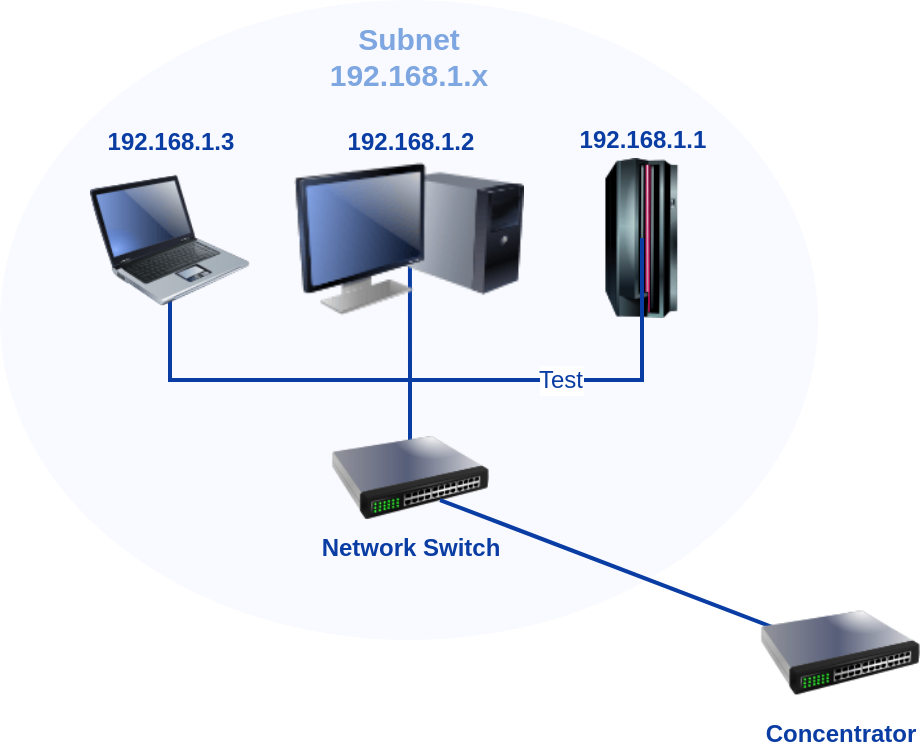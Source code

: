 <mxfile version="26.0.6">
  <diagram id="BoXfLyJmFER3YXkYRcKK" name="Page-1">
    <mxGraphModel dx="1289" dy="770" grid="1" gridSize="10" guides="1" tooltips="1" connect="1" arrows="1" fold="0" page="1" pageScale="1" pageWidth="826" pageHeight="1169" background="#ffffff" math="0" shadow="0">
      <root>
        <mxCell id="3f3fe580f65d2139-0" />
        <mxCell id="3f3fe580f65d2139-1" parent="3f3fe580f65d2139-0" />
        <object label="Subnet&lt;br&gt;%subnet%.x" placeholders="1" subnet="192.168.1" id="1fc166168f6333eb-0">
          <mxCell style="ellipse;whiteSpace=wrap;html=1;strokeWidth=2;fillColor=#F0F3FF;fontSize=15;strokeColor=none;container=1;verticalAlign=top;spacingBottom=0;spacingTop=4;fontStyle=1;fontColor=#7EA6E0;opacity=40;" parent="3f3fe580f65d2139-1" vertex="1">
            <mxGeometry x="130" y="70" width="409" height="320" as="geometry" />
          </mxCell>
        </object>
        <mxCell id="1fc166168f6333eb-1" value="" style="edgeStyle=orthogonalEdgeStyle;rounded=0;html=1;endArrow=none;endFill=0;strokeColor=#0A3DA3;strokeWidth=2;fontSize=12;fontColor=#0A3DA3;exitX=0.5;exitY=0.5;entryX=0.504;entryY=0.5;entryPerimeter=0;exitPerimeter=0;" parent="1fc166168f6333eb-0" source="1fc166168f6333eb-5" target="1fc166168f6333eb-3" edge="1">
          <mxGeometry relative="1" as="geometry">
            <Array as="points">
              <mxPoint x="205" y="184" />
              <mxPoint x="205" y="184" />
            </Array>
          </mxGeometry>
        </mxCell>
        <mxCell id="1fc166168f6333eb-2" style="edgeStyle=orthogonalEdgeStyle;html=1;endArrow=none;endFill=0;strokeWidth=2;fontSize=12;fontColor=#0A3DA3;strokeColor=#0A3DA3;rounded=0;entryX=0.5;entryY=0.5;exitX=0.5;exitY=0.5;exitPerimeter=0;entryPerimeter=0;" parent="1fc166168f6333eb-0" source="1fc166168f6333eb-4" target="1fc166168f6333eb-5" edge="1">
          <mxGeometry relative="1" as="geometry">
            <mxPoint x="-6" y="239" as="targetPoint" />
            <Array as="points">
              <mxPoint x="85" y="190" />
              <mxPoint x="205" y="190" />
            </Array>
          </mxGeometry>
        </mxCell>
        <object label="%subnet%.2" placeholders="1" id="1fc166168f6333eb-3">
          <mxCell style="image;html=1;image=img/lib/clip_art/computers/Monitor_Tower_128x128.png;fontFamily=Helvetica;fontSize=12;fontColor=#0A3DA3;align=center;strokeWidth=2;fillColor=#EDF5FF;fontStyle=1;verticalAlign=bottom;strokeColor=none;labelBackgroundColor=none;labelBorderColor=none;labelPosition=center;verticalLabelPosition=top;" parent="1fc166168f6333eb-0" vertex="1">
            <mxGeometry x="147" y="80" width="115" height="79" as="geometry" />
          </mxCell>
        </object>
        <object label="%subnet%.3" placeholders="1" id="1fc166168f6333eb-4">
          <mxCell style="image;html=1;image=img/lib/clip_art/computers/Laptop_128x128.png;fontFamily=Helvetica;fontSize=12;fontColor=#0A3DA3;align=center;strokeWidth=2;fillColor=#EDF5FF;fontStyle=1;verticalAlign=bottom;strokeColor=none;labelBackgroundColor=none;labelBorderColor=none;labelPosition=center;verticalLabelPosition=top;" parent="1fc166168f6333eb-0" vertex="1">
            <mxGeometry x="45" y="80" width="80" height="80" as="geometry" />
          </mxCell>
        </object>
        <mxCell id="1fc166168f6333eb-5" value="Network Switch&lt;br&gt;" style="image;html=1;image=img/lib/clip_art/networking/Switch_128x128.png;strokeColor=none;strokeWidth=2;fillColor=#EDF5FF;fontSize=12;labelBackgroundColor=none;fontStyle=1;fontColor=#0A3DA3;" parent="1fc166168f6333eb-0" vertex="1">
          <mxGeometry x="165" y="218" width="80" height="42" as="geometry" />
        </mxCell>
        <object label="%subnet%.1" placeholders="1" id="1fc166168f6333eb-6">
          <mxCell style="image;html=1;image=img/lib/clip_art/computers/Mainframe_128x128.png;strokeColor=none;strokeWidth=2;fillColor=#EDF5FF;fontSize=12;fontColor=#0A3DA3;labelBackgroundColor=none;fontStyle=1;labelBorderColor=none;labelPosition=center;verticalLabelPosition=top;align=center;verticalAlign=bottom;" parent="1fc166168f6333eb-0" vertex="1">
            <mxGeometry x="281" y="79" width="80" height="80" as="geometry" />
          </mxCell>
        </object>
        <mxCell id="1fc166168f6333eb-7" value="Test" style="edgeStyle=orthogonalEdgeStyle;html=1;endArrow=none;endFill=0;strokeWidth=2;fontSize=12;fontColor=#0A3DA3;strokeColor=#0A3DA3;rounded=0;exitX=0.5;exitY=0.5;exitPerimeter=0;entryX=0.5;entryY=0;" parent="1fc166168f6333eb-0" source="1fc166168f6333eb-6" target="1fc166168f6333eb-5" edge="1">
          <mxGeometry x="0.042" relative="1" as="geometry">
            <mxPoint x="205" y="210" as="targetPoint" />
            <Array as="points">
              <mxPoint x="321" y="190" />
              <mxPoint x="205" y="190" />
            </Array>
            <mxPoint as="offset" />
          </mxGeometry>
        </mxCell>
        <mxCell id="1fc166168f6333eb-8" style="edgeStyle=none;curved=1;html=1;strokeWidth=2;fontSize=12;endArrow=none;endFill=0;exitX=0.5;exitY=0.5;exitPerimeter=0;rounded=0;fontColor=#0A3DA3;strokeColor=#0A3DA3;entryX=0.688;entryY=0.762;entryPerimeter=0;" parent="3f3fe580f65d2139-1" source="1fc166168f6333eb-9" target="1fc166168f6333eb-5" edge="1">
          <mxGeometry x="350" y="320" as="geometry">
            <mxPoint x="358" y="320" as="targetPoint" />
          </mxGeometry>
        </mxCell>
        <mxCell id="1fc166168f6333eb-9" value="Concentrator&lt;br&gt;" style="image;html=1;image=img/lib/clip_art/networking/Switch_128x128.png;strokeColor=none;strokeWidth=2;fillColor=#EDF5FF;fontSize=12;fontColor=#0A3DA3;fontStyle=1;labelBackgroundColor=none;" parent="3f3fe580f65d2139-1" vertex="1">
          <mxGeometry x="510" y="370" width="80" height="53" as="geometry" />
        </mxCell>
      </root>
    </mxGraphModel>
  </diagram>
</mxfile>
